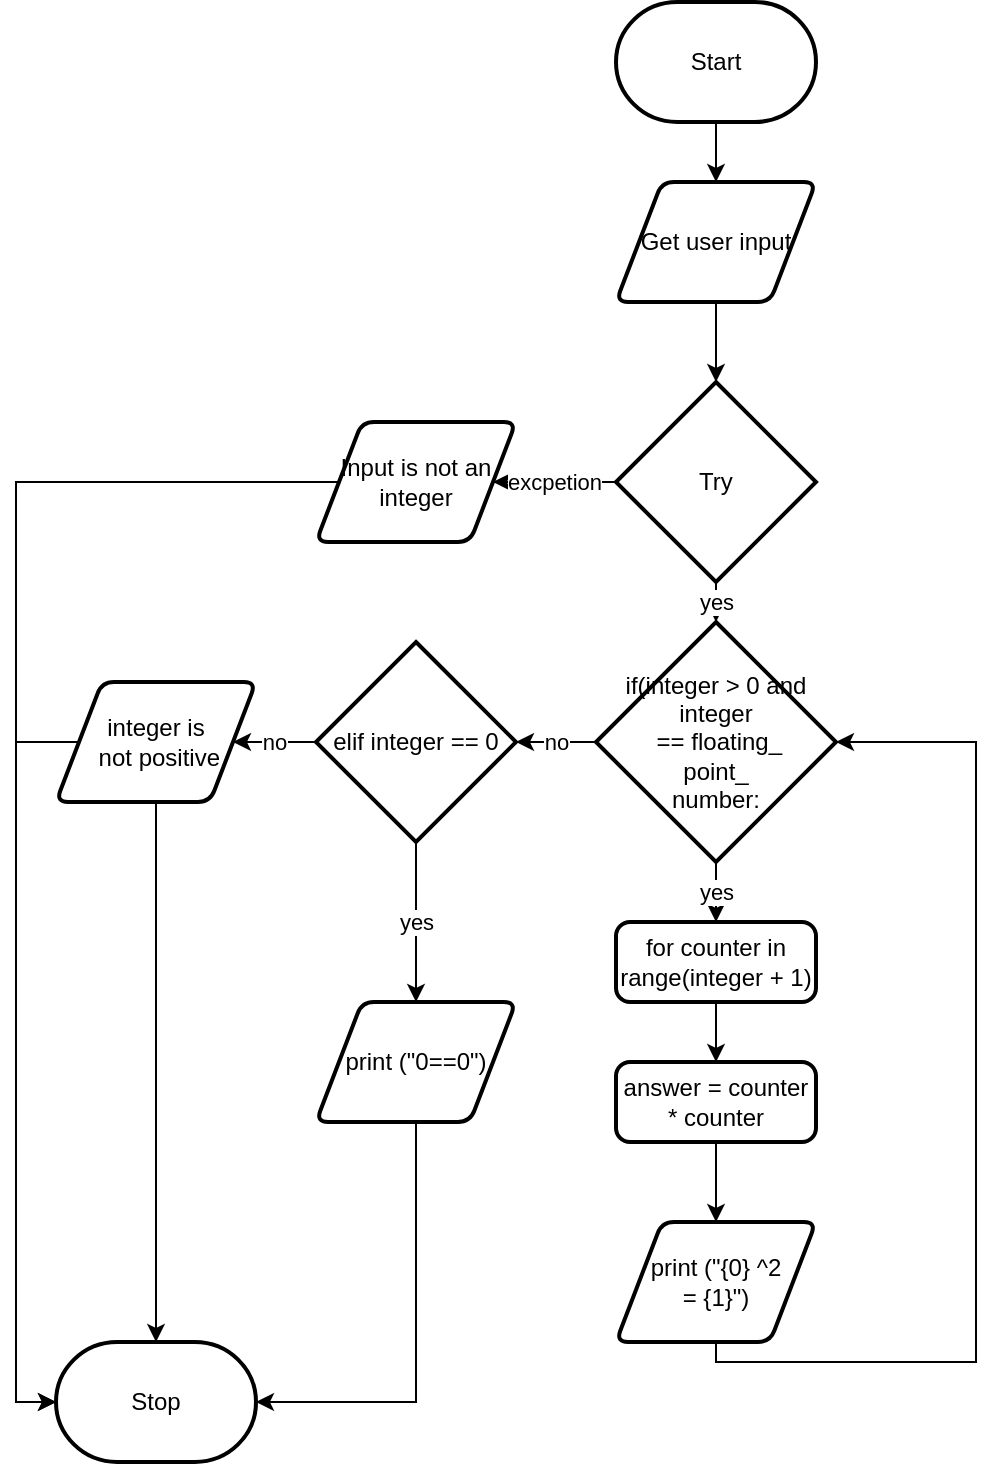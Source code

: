 <mxfile>
    <diagram id="MUqi_JCxGJXRa_zDCasg" name="Page-1">
        <mxGraphModel dx="1401" dy="193" grid="1" gridSize="10" guides="1" tooltips="1" connect="1" arrows="1" fold="1" page="1" pageScale="1" pageWidth="850" pageHeight="1100" math="0" shadow="0">
            <root>
                <mxCell id="0"/>
                <mxCell id="1" parent="0"/>
                <mxCell id="2" style="edgeStyle=none;html=1;exitX=0.5;exitY=1;exitDx=0;exitDy=0;exitPerimeter=0;entryX=0.5;entryY=0;entryDx=0;entryDy=0;" edge="1" parent="1" source="3" target="5">
                    <mxGeometry relative="1" as="geometry"/>
                </mxCell>
                <mxCell id="3" value="Start" style="strokeWidth=2;html=1;shape=mxgraph.flowchart.terminator;whiteSpace=wrap;" vertex="1" parent="1">
                    <mxGeometry x="210" y="100" width="100" height="60" as="geometry"/>
                </mxCell>
                <mxCell id="4" style="edgeStyle=none;html=1;exitX=0.5;exitY=1;exitDx=0;exitDy=0;" edge="1" parent="1" source="5" target="8">
                    <mxGeometry relative="1" as="geometry"/>
                </mxCell>
                <mxCell id="5" value="Get user input" style="shape=parallelogram;html=1;strokeWidth=2;perimeter=parallelogramPerimeter;whiteSpace=wrap;rounded=1;arcSize=12;size=0.23;" vertex="1" parent="1">
                    <mxGeometry x="210" y="190" width="100" height="60" as="geometry"/>
                </mxCell>
                <mxCell id="6" value="yes" style="edgeStyle=none;html=1;exitX=0.5;exitY=1;exitDx=0;exitDy=0;exitPerimeter=0;entryX=0.5;entryY=0;entryDx=0;entryDy=0;entryPerimeter=0;" edge="1" parent="1" source="8" target="11">
                    <mxGeometry relative="1" as="geometry"/>
                </mxCell>
                <mxCell id="7" value="excpetion" style="edgeStyle=orthogonalEdgeStyle;rounded=0;html=1;exitX=0;exitY=0.5;exitDx=0;exitDy=0;exitPerimeter=0;" edge="1" parent="1" source="8" target="37">
                    <mxGeometry relative="1" as="geometry"/>
                </mxCell>
                <mxCell id="8" value="Try" style="strokeWidth=2;html=1;shape=mxgraph.flowchart.decision;whiteSpace=wrap;" vertex="1" parent="1">
                    <mxGeometry x="210" y="290" width="100" height="100" as="geometry"/>
                </mxCell>
                <mxCell id="9" value="yes" style="edgeStyle=none;html=1;exitX=0.5;exitY=1;exitDx=0;exitDy=0;exitPerimeter=0;entryX=0.5;entryY=0;entryDx=0;entryDy=0;" edge="1" parent="1" source="11" target="13">
                    <mxGeometry relative="1" as="geometry"/>
                </mxCell>
                <mxCell id="10" value="no" style="edgeStyle=orthogonalEdgeStyle;rounded=0;html=1;exitX=0;exitY=0.5;exitDx=0;exitDy=0;exitPerimeter=0;entryX=1;entryY=0.5;entryDx=0;entryDy=0;entryPerimeter=0;" edge="1" parent="1" source="11" target="33">
                    <mxGeometry relative="1" as="geometry"/>
                </mxCell>
                <mxCell id="11" value="if(integer &amp;gt; 0 and integer&lt;br&gt;&amp;nbsp;== floating_&lt;br&gt;point_&lt;br&gt;number:" style="strokeWidth=2;html=1;shape=mxgraph.flowchart.decision;whiteSpace=wrap;" vertex="1" parent="1">
                    <mxGeometry x="200" y="410" width="120" height="120" as="geometry"/>
                </mxCell>
                <mxCell id="12" style="edgeStyle=none;html=1;exitX=0.5;exitY=1;exitDx=0;exitDy=0;entryX=0.5;entryY=0;entryDx=0;entryDy=0;" edge="1" parent="1" source="13" target="15">
                    <mxGeometry relative="1" as="geometry"/>
                </mxCell>
                <mxCell id="13" value="for counter in range(integer + 1)" style="rounded=1;whiteSpace=wrap;html=1;absoluteArcSize=1;arcSize=14;strokeWidth=2;" vertex="1" parent="1">
                    <mxGeometry x="210" y="560" width="100" height="40" as="geometry"/>
                </mxCell>
                <mxCell id="44" style="edgeStyle=none;html=1;exitX=0.5;exitY=1;exitDx=0;exitDy=0;entryX=0.5;entryY=0;entryDx=0;entryDy=0;" edge="1" parent="1" source="15" target="43">
                    <mxGeometry relative="1" as="geometry"/>
                </mxCell>
                <mxCell id="15" value="answer = counter * counter" style="rounded=1;whiteSpace=wrap;html=1;absoluteArcSize=1;arcSize=14;strokeWidth=2;" vertex="1" parent="1">
                    <mxGeometry x="210" y="630" width="100" height="40" as="geometry"/>
                </mxCell>
                <mxCell id="31" value="yes" style="edgeStyle=orthogonalEdgeStyle;rounded=0;html=1;exitX=0.5;exitY=1;exitDx=0;exitDy=0;exitPerimeter=0;entryX=0.5;entryY=0;entryDx=0;entryDy=0;" edge="1" parent="1" source="33" target="35">
                    <mxGeometry relative="1" as="geometry"/>
                </mxCell>
                <mxCell id="32" value="no" style="edgeStyle=orthogonalEdgeStyle;rounded=0;html=1;exitX=0;exitY=0.5;exitDx=0;exitDy=0;exitPerimeter=0;entryX=1;entryY=0.5;entryDx=0;entryDy=0;" edge="1" parent="1" source="33" target="40">
                    <mxGeometry relative="1" as="geometry"/>
                </mxCell>
                <mxCell id="33" value="elif integer == 0" style="strokeWidth=2;html=1;shape=mxgraph.flowchart.decision;whiteSpace=wrap;" vertex="1" parent="1">
                    <mxGeometry x="60" y="420" width="100" height="100" as="geometry"/>
                </mxCell>
                <mxCell id="58" style="edgeStyle=orthogonalEdgeStyle;rounded=0;html=1;exitX=0.5;exitY=1;exitDx=0;exitDy=0;entryX=1;entryY=0.5;entryDx=0;entryDy=0;entryPerimeter=0;" edge="1" parent="1" source="35" target="38">
                    <mxGeometry relative="1" as="geometry"/>
                </mxCell>
                <mxCell id="35" value="print (&quot;0==0&quot;)" style="shape=parallelogram;html=1;strokeWidth=2;perimeter=parallelogramPerimeter;whiteSpace=wrap;rounded=1;arcSize=12;size=0.23;" vertex="1" parent="1">
                    <mxGeometry x="60" y="600" width="100" height="60" as="geometry"/>
                </mxCell>
                <mxCell id="59" style="edgeStyle=orthogonalEdgeStyle;rounded=0;html=1;exitX=0;exitY=0.5;exitDx=0;exitDy=0;entryX=0;entryY=0.5;entryDx=0;entryDy=0;entryPerimeter=0;" edge="1" parent="1" source="37" target="38">
                    <mxGeometry relative="1" as="geometry">
                        <Array as="points">
                            <mxPoint x="-90" y="340"/>
                            <mxPoint x="-90" y="800"/>
                        </Array>
                    </mxGeometry>
                </mxCell>
                <mxCell id="37" value="Input is not an integer" style="shape=parallelogram;html=1;strokeWidth=2;perimeter=parallelogramPerimeter;whiteSpace=wrap;rounded=1;arcSize=12;size=0.23;" vertex="1" parent="1">
                    <mxGeometry x="60" y="310" width="100" height="60" as="geometry"/>
                </mxCell>
                <mxCell id="38" value="Stop" style="strokeWidth=2;html=1;shape=mxgraph.flowchart.terminator;whiteSpace=wrap;" vertex="1" parent="1">
                    <mxGeometry x="-70" y="770" width="100" height="60" as="geometry"/>
                </mxCell>
                <mxCell id="54" style="edgeStyle=orthogonalEdgeStyle;rounded=0;html=1;exitX=0.5;exitY=1;exitDx=0;exitDy=0;entryX=0.5;entryY=0;entryDx=0;entryDy=0;entryPerimeter=0;" edge="1" parent="1" source="40" target="38">
                    <mxGeometry relative="1" as="geometry">
                        <Array as="points">
                            <mxPoint x="-20" y="570"/>
                            <mxPoint x="-20" y="570"/>
                        </Array>
                    </mxGeometry>
                </mxCell>
                <mxCell id="56" style="edgeStyle=orthogonalEdgeStyle;rounded=0;html=1;exitX=0;exitY=0.5;exitDx=0;exitDy=0;entryX=0;entryY=0.5;entryDx=0;entryDy=0;entryPerimeter=0;" edge="1" parent="1" source="40" target="38">
                    <mxGeometry relative="1" as="geometry">
                        <Array as="points">
                            <mxPoint x="-90" y="470"/>
                            <mxPoint x="-90" y="800"/>
                        </Array>
                    </mxGeometry>
                </mxCell>
                <mxCell id="40" value="integer is&lt;br&gt;&amp;nbsp;not positive" style="shape=parallelogram;html=1;strokeWidth=2;perimeter=parallelogramPerimeter;whiteSpace=wrap;rounded=1;arcSize=12;size=0.23;" vertex="1" parent="1">
                    <mxGeometry x="-70" y="440" width="100" height="60" as="geometry"/>
                </mxCell>
                <mxCell id="60" style="edgeStyle=orthogonalEdgeStyle;rounded=0;html=1;exitX=0.5;exitY=1;exitDx=0;exitDy=0;entryX=1;entryY=0.5;entryDx=0;entryDy=0;entryPerimeter=0;" edge="1" parent="1" source="43" target="11">
                    <mxGeometry relative="1" as="geometry">
                        <Array as="points">
                            <mxPoint x="260" y="780"/>
                            <mxPoint x="390" y="780"/>
                            <mxPoint x="390" y="470"/>
                        </Array>
                    </mxGeometry>
                </mxCell>
                <mxCell id="43" value="print (&quot;{0} ^2 &lt;br&gt;= {1}&quot;)" style="shape=parallelogram;html=1;strokeWidth=2;perimeter=parallelogramPerimeter;whiteSpace=wrap;rounded=1;arcSize=12;size=0.23;" vertex="1" parent="1">
                    <mxGeometry x="210" y="710" width="100" height="60" as="geometry"/>
                </mxCell>
            </root>
        </mxGraphModel>
    </diagram>
</mxfile>